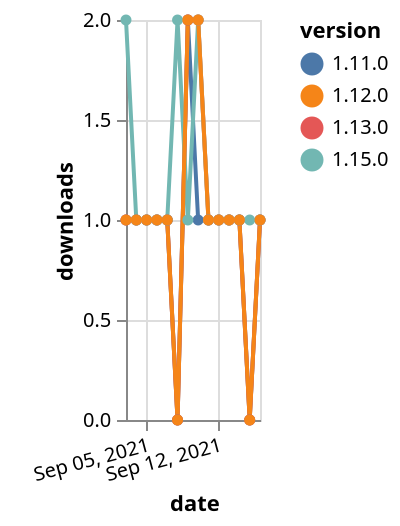 {"$schema": "https://vega.github.io/schema/vega-lite/v5.json", "description": "A simple bar chart with embedded data.", "data": {"values": [{"date": "2021-09-03", "total": 218, "delta": 1, "version": "1.11.0"}, {"date": "2021-09-04", "total": 219, "delta": 1, "version": "1.11.0"}, {"date": "2021-09-05", "total": 220, "delta": 1, "version": "1.11.0"}, {"date": "2021-09-06", "total": 221, "delta": 1, "version": "1.11.0"}, {"date": "2021-09-07", "total": 222, "delta": 1, "version": "1.11.0"}, {"date": "2021-09-08", "total": 222, "delta": 0, "version": "1.11.0"}, {"date": "2021-09-09", "total": 224, "delta": 2, "version": "1.11.0"}, {"date": "2021-09-10", "total": 225, "delta": 1, "version": "1.11.0"}, {"date": "2021-09-11", "total": 226, "delta": 1, "version": "1.11.0"}, {"date": "2021-09-12", "total": 227, "delta": 1, "version": "1.11.0"}, {"date": "2021-09-13", "total": 228, "delta": 1, "version": "1.11.0"}, {"date": "2021-09-14", "total": 229, "delta": 1, "version": "1.11.0"}, {"date": "2021-09-15", "total": 229, "delta": 0, "version": "1.11.0"}, {"date": "2021-09-16", "total": 230, "delta": 1, "version": "1.11.0"}, {"date": "2021-09-03", "total": 293, "delta": 1, "version": "1.13.0"}, {"date": "2021-09-04", "total": 294, "delta": 1, "version": "1.13.0"}, {"date": "2021-09-05", "total": 295, "delta": 1, "version": "1.13.0"}, {"date": "2021-09-06", "total": 296, "delta": 1, "version": "1.13.0"}, {"date": "2021-09-07", "total": 297, "delta": 1, "version": "1.13.0"}, {"date": "2021-09-08", "total": 297, "delta": 0, "version": "1.13.0"}, {"date": "2021-09-09", "total": 299, "delta": 2, "version": "1.13.0"}, {"date": "2021-09-10", "total": 301, "delta": 2, "version": "1.13.0"}, {"date": "2021-09-11", "total": 302, "delta": 1, "version": "1.13.0"}, {"date": "2021-09-12", "total": 303, "delta": 1, "version": "1.13.0"}, {"date": "2021-09-13", "total": 304, "delta": 1, "version": "1.13.0"}, {"date": "2021-09-14", "total": 305, "delta": 1, "version": "1.13.0"}, {"date": "2021-09-15", "total": 305, "delta": 0, "version": "1.13.0"}, {"date": "2021-09-16", "total": 306, "delta": 1, "version": "1.13.0"}, {"date": "2021-09-03", "total": 117, "delta": 2, "version": "1.15.0"}, {"date": "2021-09-04", "total": 118, "delta": 1, "version": "1.15.0"}, {"date": "2021-09-05", "total": 119, "delta": 1, "version": "1.15.0"}, {"date": "2021-09-06", "total": 120, "delta": 1, "version": "1.15.0"}, {"date": "2021-09-07", "total": 121, "delta": 1, "version": "1.15.0"}, {"date": "2021-09-08", "total": 123, "delta": 2, "version": "1.15.0"}, {"date": "2021-09-09", "total": 124, "delta": 1, "version": "1.15.0"}, {"date": "2021-09-10", "total": 126, "delta": 2, "version": "1.15.0"}, {"date": "2021-09-11", "total": 127, "delta": 1, "version": "1.15.0"}, {"date": "2021-09-12", "total": 128, "delta": 1, "version": "1.15.0"}, {"date": "2021-09-13", "total": 129, "delta": 1, "version": "1.15.0"}, {"date": "2021-09-14", "total": 130, "delta": 1, "version": "1.15.0"}, {"date": "2021-09-15", "total": 131, "delta": 1, "version": "1.15.0"}, {"date": "2021-09-16", "total": 132, "delta": 1, "version": "1.15.0"}, {"date": "2021-09-03", "total": 176, "delta": 1, "version": "1.12.0"}, {"date": "2021-09-04", "total": 177, "delta": 1, "version": "1.12.0"}, {"date": "2021-09-05", "total": 178, "delta": 1, "version": "1.12.0"}, {"date": "2021-09-06", "total": 179, "delta": 1, "version": "1.12.0"}, {"date": "2021-09-07", "total": 180, "delta": 1, "version": "1.12.0"}, {"date": "2021-09-08", "total": 180, "delta": 0, "version": "1.12.0"}, {"date": "2021-09-09", "total": 182, "delta": 2, "version": "1.12.0"}, {"date": "2021-09-10", "total": 184, "delta": 2, "version": "1.12.0"}, {"date": "2021-09-11", "total": 185, "delta": 1, "version": "1.12.0"}, {"date": "2021-09-12", "total": 186, "delta": 1, "version": "1.12.0"}, {"date": "2021-09-13", "total": 187, "delta": 1, "version": "1.12.0"}, {"date": "2021-09-14", "total": 188, "delta": 1, "version": "1.12.0"}, {"date": "2021-09-15", "total": 188, "delta": 0, "version": "1.12.0"}, {"date": "2021-09-16", "total": 189, "delta": 1, "version": "1.12.0"}]}, "width": "container", "mark": {"type": "line", "point": {"filled": true}}, "encoding": {"x": {"field": "date", "type": "temporal", "timeUnit": "yearmonthdate", "title": "date", "axis": {"labelAngle": -15}}, "y": {"field": "delta", "type": "quantitative", "title": "downloads"}, "color": {"field": "version", "type": "nominal"}, "tooltip": {"field": "delta"}}}